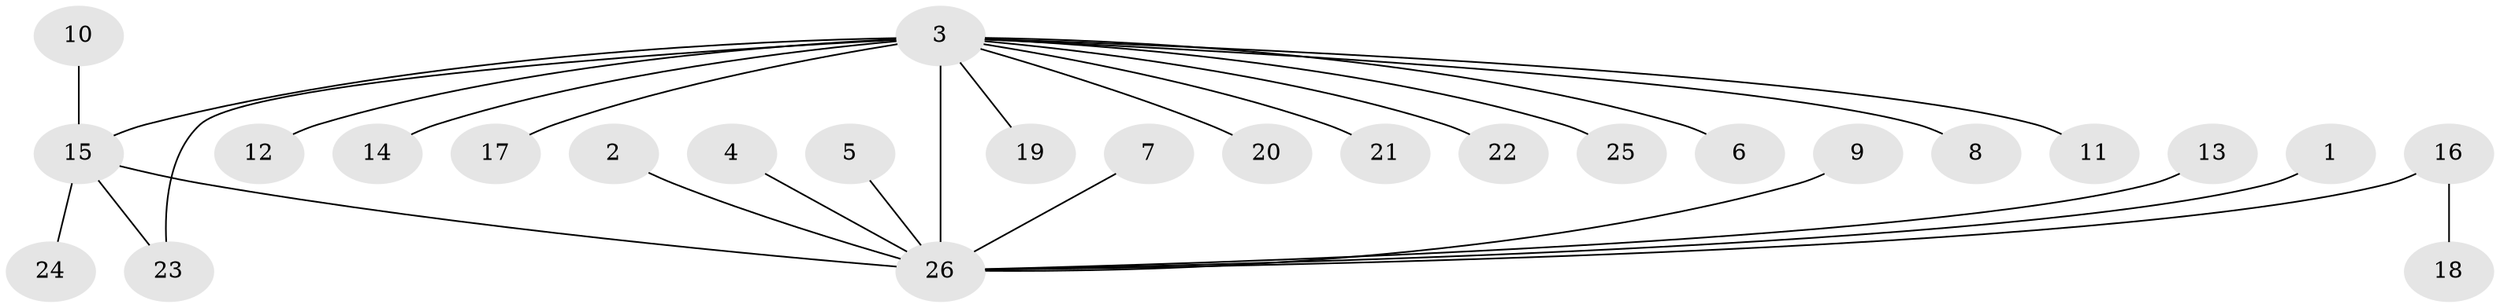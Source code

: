// original degree distribution, {4: 0.0784313725490196, 17: 0.0196078431372549, 7: 0.0196078431372549, 10: 0.0196078431372549, 5: 0.0392156862745098, 2: 0.23529411764705882, 1: 0.5294117647058824, 3: 0.058823529411764705}
// Generated by graph-tools (version 1.1) at 2025/26/03/09/25 03:26:02]
// undirected, 26 vertices, 27 edges
graph export_dot {
graph [start="1"]
  node [color=gray90,style=filled];
  1;
  2;
  3;
  4;
  5;
  6;
  7;
  8;
  9;
  10;
  11;
  12;
  13;
  14;
  15;
  16;
  17;
  18;
  19;
  20;
  21;
  22;
  23;
  24;
  25;
  26;
  1 -- 26 [weight=1.0];
  2 -- 26 [weight=1.0];
  3 -- 6 [weight=1.0];
  3 -- 8 [weight=1.0];
  3 -- 11 [weight=1.0];
  3 -- 12 [weight=1.0];
  3 -- 14 [weight=1.0];
  3 -- 15 [weight=2.0];
  3 -- 17 [weight=1.0];
  3 -- 19 [weight=1.0];
  3 -- 20 [weight=1.0];
  3 -- 21 [weight=1.0];
  3 -- 22 [weight=1.0];
  3 -- 23 [weight=1.0];
  3 -- 25 [weight=1.0];
  3 -- 26 [weight=4.0];
  4 -- 26 [weight=1.0];
  5 -- 26 [weight=1.0];
  7 -- 26 [weight=1.0];
  9 -- 26 [weight=1.0];
  10 -- 15 [weight=1.0];
  13 -- 26 [weight=1.0];
  15 -- 23 [weight=1.0];
  15 -- 24 [weight=1.0];
  15 -- 26 [weight=2.0];
  16 -- 18 [weight=1.0];
  16 -- 26 [weight=1.0];
}
